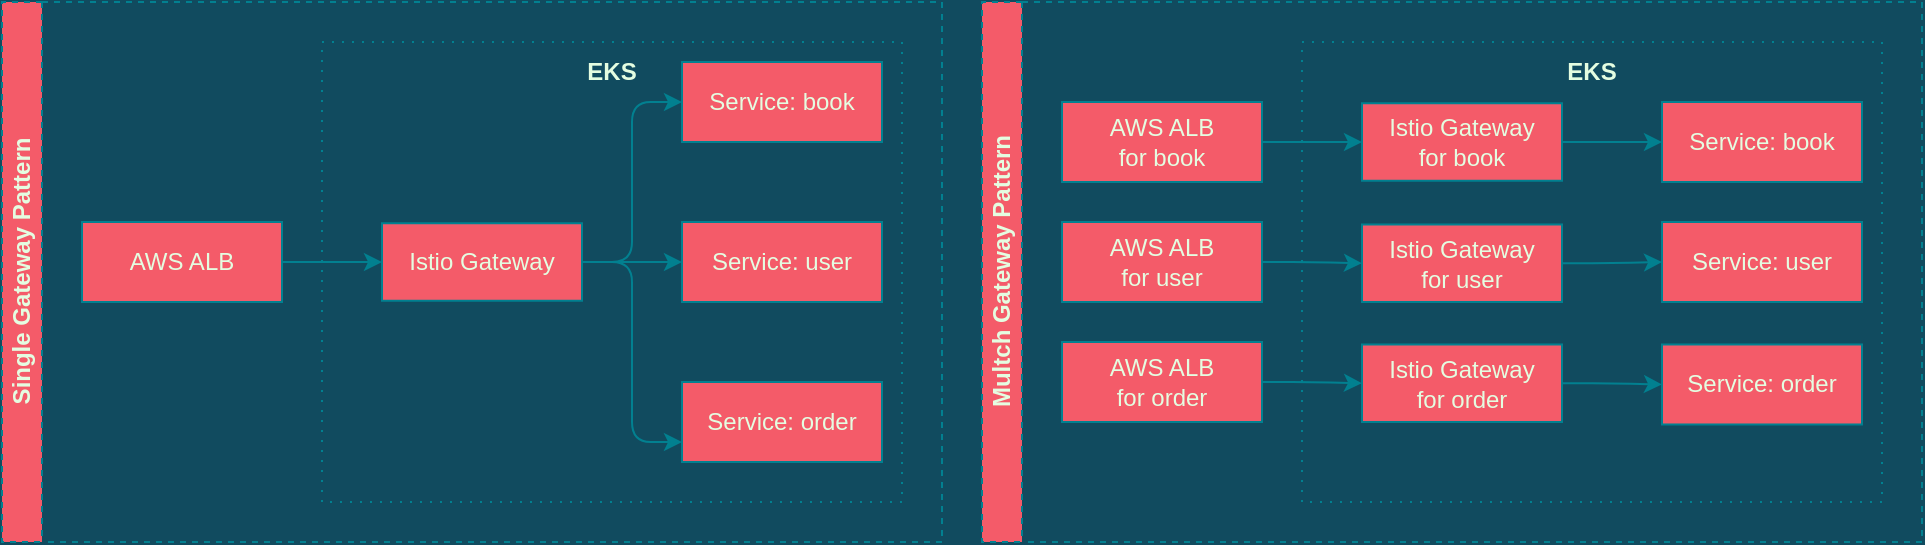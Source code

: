 <mxfile version="13.10.0" type="embed">
    <diagram id="I91q7MG1fbXOTzfeEXoj" name="Page-1">
        <mxGraphModel dx="1105" dy="860" grid="1" gridSize="10" guides="1" tooltips="1" connect="1" arrows="1" fold="1" page="1" pageScale="1" pageWidth="850" pageHeight="1100" background="#114B5F" math="0" shadow="0">
            <root>
                <mxCell id="0"/>
                <mxCell id="1" parent="0"/>
                <mxCell id="17" value="Single Gateway Pattern" style="swimlane;html=1;startSize=20;horizontal=0;childLayout=treeLayout;horizontalTree=1;resizable=0;containerType=tree;dashed=1;fillColor=#F45B69;strokeColor=#028090;fontColor=#E4FDE1;" vertex="1" parent="1">
                    <mxGeometry x="10" y="10" width="470" height="270" as="geometry">
                        <mxRectangle x="10" y="10" width="30" height="160" as="alternateBounds"/>
                    </mxGeometry>
                </mxCell>
                <mxCell id="34" value="&lt;h2&gt;&lt;p style=&quot;font-size: 12px&quot;&gt;EKS&lt;br&gt;&lt;br&gt;&lt;br&gt;&lt;br&gt;&lt;br&gt;&lt;br&gt;&lt;br&gt;&lt;br&gt;&lt;br&gt;&lt;br&gt;&lt;br&gt;&lt;br&gt;&lt;br&gt;&lt;br&gt;&lt;br&gt;&lt;/p&gt;&lt;/h2&gt;" style="rounded=0;whiteSpace=wrap;html=1;fillColor=none;dashed=1;dashPattern=1 4;strokeColor=#028090;fontColor=#E4FDE1;" vertex="1" parent="17">
                    <mxGeometry x="160" y="20" width="290" height="230" as="geometry"/>
                </mxCell>
                <mxCell id="18" value="AWS ALB" style="whiteSpace=wrap;html=1;fillColor=#F45B69;strokeColor=#028090;fontColor=#E4FDE1;" vertex="1" parent="17">
                    <mxGeometry x="40" y="110" width="100" height="40" as="geometry"/>
                </mxCell>
                <mxCell id="19" value="Istio Gateway" style="whiteSpace=wrap;html=1;fillColor=#F45B69;strokeColor=#028090;fontColor=#E4FDE1;" vertex="1" parent="17">
                    <mxGeometry x="190" y="110.625" width="100" height="38.75" as="geometry"/>
                </mxCell>
                <mxCell id="20" value="" style="edgeStyle=elbowEdgeStyle;elbow=horizontal;html=1;rounded=0;labelBackgroundColor=#114B5F;strokeColor=#028090;fontColor=#E4FDE1;" edge="1" parent="17" source="18" target="19">
                    <mxGeometry relative="1" as="geometry"/>
                </mxCell>
                <mxCell id="56" value="Service: book" style="whiteSpace=wrap;html=1;fillColor=#F45B69;strokeColor=#028090;fontColor=#E4FDE1;" vertex="1" parent="17">
                    <mxGeometry x="340" y="30" width="100" height="40" as="geometry"/>
                </mxCell>
                <mxCell id="60" style="edgeStyle=orthogonalEdgeStyle;curved=0;rounded=1;sketch=0;orthogonalLoop=1;jettySize=auto;html=1;entryX=0;entryY=0.5;entryDx=0;entryDy=0;labelBackgroundColor=#114B5F;strokeColor=#028090;fontColor=#E4FDE1;" edge="1" parent="17" source="19" target="56">
                    <mxGeometry relative="1" as="geometry"/>
                </mxCell>
                <mxCell id="58" value="Service: user" style="whiteSpace=wrap;html=1;fillColor=#F45B69;strokeColor=#028090;fontColor=#E4FDE1;" vertex="1" parent="17">
                    <mxGeometry x="340" y="110" width="100" height="40" as="geometry"/>
                </mxCell>
                <mxCell id="59" style="edgeStyle=orthogonalEdgeStyle;curved=0;rounded=1;sketch=0;orthogonalLoop=1;jettySize=auto;html=1;exitX=1;exitY=0.5;exitDx=0;exitDy=0;entryX=0;entryY=0.5;entryDx=0;entryDy=0;labelBackgroundColor=#114B5F;strokeColor=#028090;fontColor=#E4FDE1;" edge="1" parent="17" source="19" target="58">
                    <mxGeometry relative="1" as="geometry"/>
                </mxCell>
                <mxCell id="57" value="Service: order" style="whiteSpace=wrap;html=1;fillColor=#F45B69;strokeColor=#028090;fontColor=#E4FDE1;" vertex="1" parent="17">
                    <mxGeometry x="340" y="190" width="100" height="40" as="geometry"/>
                </mxCell>
                <mxCell id="61" style="edgeStyle=orthogonalEdgeStyle;curved=0;rounded=1;sketch=0;orthogonalLoop=1;jettySize=auto;html=1;entryX=0;entryY=0.75;entryDx=0;entryDy=0;labelBackgroundColor=#114B5F;strokeColor=#028090;fontColor=#E4FDE1;" edge="1" parent="17" source="19" target="57">
                    <mxGeometry relative="1" as="geometry"/>
                </mxCell>
                <mxCell id="73" value="Multch Gateway Pattern" style="swimlane;html=1;startSize=20;horizontal=0;childLayout=treeLayout;horizontalTree=1;resizable=0;containerType=tree;dashed=1;fillColor=#F45B69;strokeColor=#028090;fontColor=#E4FDE1;" vertex="1" parent="1">
                    <mxGeometry x="500" y="10" width="470" height="270" as="geometry"/>
                </mxCell>
                <mxCell id="74" value="&lt;h2&gt;&lt;p style=&quot;font-size: 12px&quot;&gt;EKS&lt;br&gt;&lt;br&gt;&lt;br&gt;&lt;br&gt;&lt;br&gt;&lt;br&gt;&lt;br&gt;&lt;br&gt;&lt;br&gt;&lt;br&gt;&lt;br&gt;&lt;br&gt;&lt;br&gt;&lt;br&gt;&lt;br&gt;&lt;/p&gt;&lt;/h2&gt;" style="rounded=0;whiteSpace=wrap;html=1;fillColor=none;dashed=1;dashPattern=1 4;strokeColor=#028090;fontColor=#E4FDE1;" vertex="1" parent="73">
                    <mxGeometry x="160" y="20" width="290" height="230" as="geometry"/>
                </mxCell>
                <mxCell id="75" value="AWS ALB&lt;br&gt;for book" style="whiteSpace=wrap;html=1;fillColor=#F45B69;strokeColor=#028090;fontColor=#E4FDE1;" vertex="1" parent="73">
                    <mxGeometry x="40" y="50" width="100" height="40" as="geometry"/>
                </mxCell>
                <mxCell id="76" value="Istio Gateway&lt;br&gt;for book" style="whiteSpace=wrap;html=1;fillColor=#F45B69;strokeColor=#028090;fontColor=#E4FDE1;" vertex="1" parent="73">
                    <mxGeometry x="190" y="50.625" width="100" height="38.75" as="geometry"/>
                </mxCell>
                <mxCell id="77" value="" style="edgeStyle=elbowEdgeStyle;elbow=horizontal;html=1;rounded=0;labelBackgroundColor=#114B5F;strokeColor=#028090;fontColor=#E4FDE1;" edge="1" parent="73" source="75" target="76">
                    <mxGeometry relative="1" as="geometry"/>
                </mxCell>
                <mxCell id="78" value="Service: book" style="whiteSpace=wrap;html=1;fillColor=#F45B69;strokeColor=#028090;fontColor=#E4FDE1;" vertex="1" parent="73">
                    <mxGeometry x="340" y="50" width="100" height="40" as="geometry"/>
                </mxCell>
                <mxCell id="79" style="edgeStyle=orthogonalEdgeStyle;curved=0;rounded=1;sketch=0;orthogonalLoop=1;jettySize=auto;html=1;entryX=0;entryY=0.5;entryDx=0;entryDy=0;labelBackgroundColor=#114B5F;strokeColor=#028090;fontColor=#E4FDE1;" edge="1" parent="73" source="76" target="78">
                    <mxGeometry relative="1" as="geometry"/>
                </mxCell>
                <mxCell id="93" style="edgeStyle=orthogonalEdgeStyle;curved=0;rounded=1;sketch=0;orthogonalLoop=1;jettySize=auto;html=1;exitX=1;exitY=0.5;exitDx=0;exitDy=0;entryX=0;entryY=0.5;entryDx=0;entryDy=0;labelBackgroundColor=#114B5F;strokeColor=#028090;fontColor=#E4FDE1;" edge="1" parent="73" source="84" target="92">
                    <mxGeometry relative="1" as="geometry"/>
                </mxCell>
                <mxCell id="84" value="AWS ALB&lt;br&gt;for user" style="whiteSpace=wrap;html=1;fillColor=#F45B69;strokeColor=#028090;fontColor=#E4FDE1;" vertex="1" parent="73">
                    <mxGeometry x="40" y="110" width="100" height="40" as="geometry"/>
                </mxCell>
                <mxCell id="96" style="edgeStyle=orthogonalEdgeStyle;curved=0;rounded=1;sketch=0;orthogonalLoop=1;jettySize=auto;html=1;exitX=1;exitY=0.5;exitDx=0;exitDy=0;entryX=0;entryY=0.5;entryDx=0;entryDy=0;labelBackgroundColor=#114B5F;strokeColor=#028090;fontColor=#E4FDE1;" edge="1" parent="73" source="92" target="95">
                    <mxGeometry relative="1" as="geometry"/>
                </mxCell>
                <mxCell id="92" value="Istio Gateway&lt;br&gt;for user" style="whiteSpace=wrap;html=1;fillColor=#F45B69;strokeColor=#028090;fontColor=#E4FDE1;" vertex="1" parent="73">
                    <mxGeometry x="190" y="111.245" width="100" height="38.75" as="geometry"/>
                </mxCell>
                <mxCell id="95" value="Service: user" style="whiteSpace=wrap;html=1;fillColor=#F45B69;strokeColor=#028090;fontColor=#E4FDE1;" vertex="1" parent="73">
                    <mxGeometry x="340" y="110" width="100" height="40" as="geometry"/>
                </mxCell>
                <mxCell id="100" style="edgeStyle=orthogonalEdgeStyle;curved=0;rounded=1;sketch=0;orthogonalLoop=1;jettySize=auto;html=1;entryX=0;entryY=0.5;entryDx=0;entryDy=0;labelBackgroundColor=#114B5F;strokeColor=#028090;fontColor=#E4FDE1;" edge="1" parent="73" source="97" target="98">
                    <mxGeometry relative="1" as="geometry"/>
                </mxCell>
                <mxCell id="97" value="AWS ALB&lt;br&gt;for order" style="whiteSpace=wrap;html=1;fillColor=#F45B69;strokeColor=#028090;fontColor=#E4FDE1;" vertex="1" parent="73">
                    <mxGeometry x="40" y="170" width="100" height="40" as="geometry"/>
                </mxCell>
                <mxCell id="101" style="edgeStyle=orthogonalEdgeStyle;curved=0;rounded=1;sketch=0;orthogonalLoop=1;jettySize=auto;html=1;entryX=0;entryY=0.5;entryDx=0;entryDy=0;labelBackgroundColor=#114B5F;strokeColor=#028090;fontColor=#E4FDE1;" edge="1" parent="73" source="98" target="99">
                    <mxGeometry relative="1" as="geometry"/>
                </mxCell>
                <mxCell id="98" value="Istio Gateway&lt;br&gt;for order" style="whiteSpace=wrap;html=1;fillColor=#F45B69;strokeColor=#028090;fontColor=#E4FDE1;" vertex="1" parent="73">
                    <mxGeometry x="190" y="171.245" width="100" height="38.75" as="geometry"/>
                </mxCell>
                <mxCell id="99" value="Service: order" style="whiteSpace=wrap;html=1;fillColor=#F45B69;strokeColor=#028090;fontColor=#E4FDE1;" vertex="1" parent="73">
                    <mxGeometry x="340" y="171.24" width="100" height="40" as="geometry"/>
                </mxCell>
            </root>
        </mxGraphModel>
    </diagram>
</mxfile>

